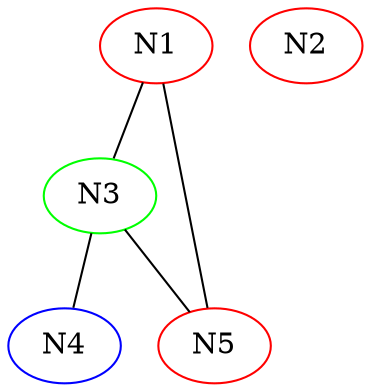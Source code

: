 graph "main" {
    N1 [type="net", color="red", x=730, y=730, h=100, w=100]; 
    N2 [type="net", color="red", x=230, y=230, h=100, w=100]; 
    N3 [type="net", color="green", x=130, y=345, h=100, w=100]; 
    N4 [type="net", color="blue", x=630, y=630, h=100, w=100]; 
    N5 [type="net", color="red", x=30, y=75, h=100, w=100]; 
	N1 -- N5 [];
	N1 -- N3 [];
	N3 -- N5 [];
	N3 -- N4 [];
}
